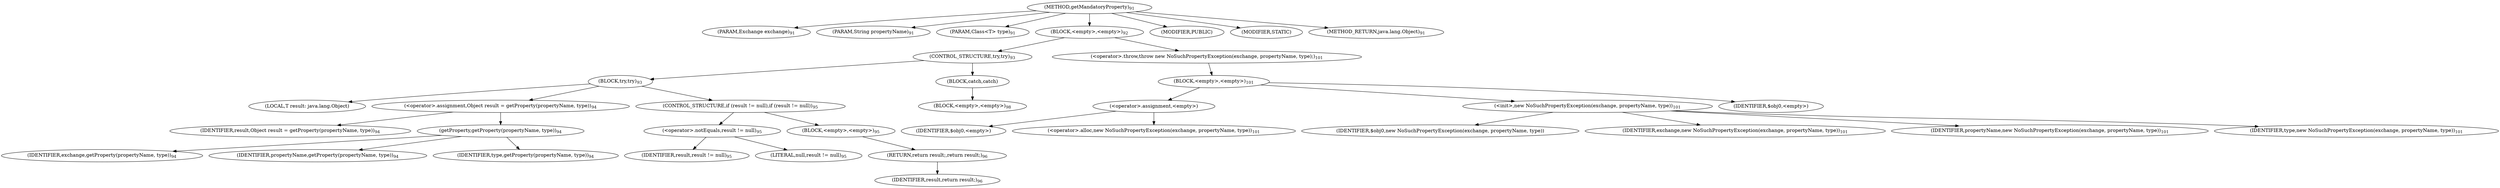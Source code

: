 digraph "getMandatoryProperty" {  
"88" [label = <(METHOD,getMandatoryProperty)<SUB>91</SUB>> ]
"89" [label = <(PARAM,Exchange exchange)<SUB>91</SUB>> ]
"90" [label = <(PARAM,String propertyName)<SUB>91</SUB>> ]
"91" [label = <(PARAM,Class&lt;T&gt; type)<SUB>91</SUB>> ]
"92" [label = <(BLOCK,&lt;empty&gt;,&lt;empty&gt;)<SUB>92</SUB>> ]
"93" [label = <(CONTROL_STRUCTURE,try,try)<SUB>93</SUB>> ]
"94" [label = <(BLOCK,try,try)<SUB>93</SUB>> ]
"95" [label = <(LOCAL,T result: java.lang.Object)> ]
"96" [label = <(&lt;operator&gt;.assignment,Object result = getProperty(propertyName, type))<SUB>94</SUB>> ]
"97" [label = <(IDENTIFIER,result,Object result = getProperty(propertyName, type))<SUB>94</SUB>> ]
"98" [label = <(getProperty,getProperty(propertyName, type))<SUB>94</SUB>> ]
"99" [label = <(IDENTIFIER,exchange,getProperty(propertyName, type))<SUB>94</SUB>> ]
"100" [label = <(IDENTIFIER,propertyName,getProperty(propertyName, type))<SUB>94</SUB>> ]
"101" [label = <(IDENTIFIER,type,getProperty(propertyName, type))<SUB>94</SUB>> ]
"102" [label = <(CONTROL_STRUCTURE,if (result != null),if (result != null))<SUB>95</SUB>> ]
"103" [label = <(&lt;operator&gt;.notEquals,result != null)<SUB>95</SUB>> ]
"104" [label = <(IDENTIFIER,result,result != null)<SUB>95</SUB>> ]
"105" [label = <(LITERAL,null,result != null)<SUB>95</SUB>> ]
"106" [label = <(BLOCK,&lt;empty&gt;,&lt;empty&gt;)<SUB>95</SUB>> ]
"107" [label = <(RETURN,return result;,return result;)<SUB>96</SUB>> ]
"108" [label = <(IDENTIFIER,result,return result;)<SUB>96</SUB>> ]
"109" [label = <(BLOCK,catch,catch)> ]
"110" [label = <(BLOCK,&lt;empty&gt;,&lt;empty&gt;)<SUB>98</SUB>> ]
"111" [label = <(&lt;operator&gt;.throw,throw new NoSuchPropertyException(exchange, propertyName, type);)<SUB>101</SUB>> ]
"112" [label = <(BLOCK,&lt;empty&gt;,&lt;empty&gt;)<SUB>101</SUB>> ]
"113" [label = <(&lt;operator&gt;.assignment,&lt;empty&gt;)> ]
"114" [label = <(IDENTIFIER,$obj0,&lt;empty&gt;)> ]
"115" [label = <(&lt;operator&gt;.alloc,new NoSuchPropertyException(exchange, propertyName, type))<SUB>101</SUB>> ]
"116" [label = <(&lt;init&gt;,new NoSuchPropertyException(exchange, propertyName, type))<SUB>101</SUB>> ]
"117" [label = <(IDENTIFIER,$obj0,new NoSuchPropertyException(exchange, propertyName, type))> ]
"118" [label = <(IDENTIFIER,exchange,new NoSuchPropertyException(exchange, propertyName, type))<SUB>101</SUB>> ]
"119" [label = <(IDENTIFIER,propertyName,new NoSuchPropertyException(exchange, propertyName, type))<SUB>101</SUB>> ]
"120" [label = <(IDENTIFIER,type,new NoSuchPropertyException(exchange, propertyName, type))<SUB>101</SUB>> ]
"121" [label = <(IDENTIFIER,$obj0,&lt;empty&gt;)> ]
"122" [label = <(MODIFIER,PUBLIC)> ]
"123" [label = <(MODIFIER,STATIC)> ]
"124" [label = <(METHOD_RETURN,java.lang.Object)<SUB>91</SUB>> ]
  "88" -> "89" 
  "88" -> "90" 
  "88" -> "91" 
  "88" -> "92" 
  "88" -> "122" 
  "88" -> "123" 
  "88" -> "124" 
  "92" -> "93" 
  "92" -> "111" 
  "93" -> "94" 
  "93" -> "109" 
  "94" -> "95" 
  "94" -> "96" 
  "94" -> "102" 
  "96" -> "97" 
  "96" -> "98" 
  "98" -> "99" 
  "98" -> "100" 
  "98" -> "101" 
  "102" -> "103" 
  "102" -> "106" 
  "103" -> "104" 
  "103" -> "105" 
  "106" -> "107" 
  "107" -> "108" 
  "109" -> "110" 
  "111" -> "112" 
  "112" -> "113" 
  "112" -> "116" 
  "112" -> "121" 
  "113" -> "114" 
  "113" -> "115" 
  "116" -> "117" 
  "116" -> "118" 
  "116" -> "119" 
  "116" -> "120" 
}
